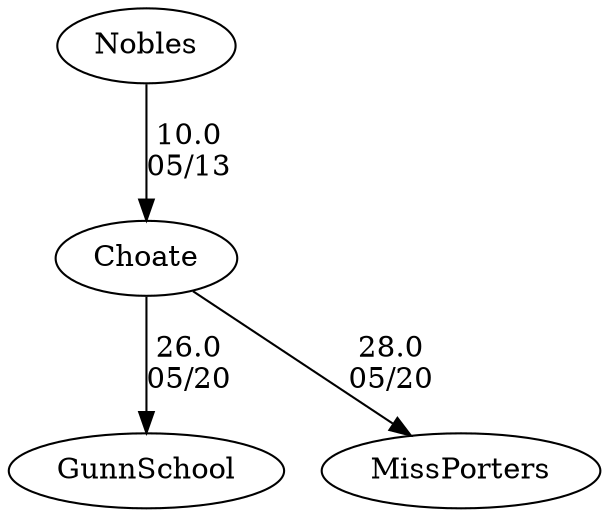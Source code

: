 digraph girls6foursChoate {GunnSchool [URL="girls6foursChoateGunnSchool.html"];MissPorters [URL="girls6foursChoateMissPorters.html"];Choate [URL="girls6foursChoateChoate.html"];Nobles [URL="girls6foursChoateNobles.html"];Choate -> GunnSchool[label="26.0
05/20", weight="74", tooltip="NEIRA Boys & Girls Fours,Frederick Gunn vs. Greenwich Academy, Choate, Miss Porter's, Taft, Berkshire			
Distance: 1500m Conditions: Floating start. Light, consistent crosswind in the first half, giving way to calm water in the second half. Comments: Order of events: G6, G4, B2, B3, G3, G5, B4, G2, B1, G1
None", URL="http://www.row2k.com/results/resultspage.cfm?UID=3C5AF72F03F8A5713EA3E1083EBCB57B&cat=5", random="random"]; 
Choate -> MissPorters[label="28.0
05/20", weight="72", tooltip="NEIRA Boys & Girls Fours,Frederick Gunn vs. Greenwich Academy, Choate, Miss Porter's, Taft, Berkshire			
Distance: 1500m Conditions: Floating start. Light, consistent crosswind in the first half, giving way to calm water in the second half. Comments: Order of events: G6, G4, B2, B3, G3, G5, B4, G2, B1, G1
None", URL="http://www.row2k.com/results/resultspage.cfm?UID=3C5AF72F03F8A5713EA3E1083EBCB57B&cat=5", random="random"]; 
Nobles -> Choate[label="10.0
05/13", weight="90", tooltip="NEIRA Boys & Girls Fours,Northfield Mount Hermon vs Nobles and Choate			
Distance: 1400 m (upriver) Conditions: light current, moderate headwind that lessened for the later races Comments: Race order: B4/G4/B3/G3/B2/G2/B1/G1/B5/G5/G8s/G6/B8s;
Notes: the third and fourth boat races had stronger headwinds and were disrupted by jet ski wakes; later races had lighter winds and fewer wakes so times should not be compared between races.
Girls 8s: 1. Choate 7/8 6:46 2. Nobles 8/9 7:36 
Boys 8s: 1. Nobles 6/7 5:20.6 2. Nobles 8/9 5:46.6
None", URL="http://www.row2k.com/results/resultspage.cfm?UID=652B3C9AB2BB58F02195E68AE982DAB6&cat=5", random="random"]}
